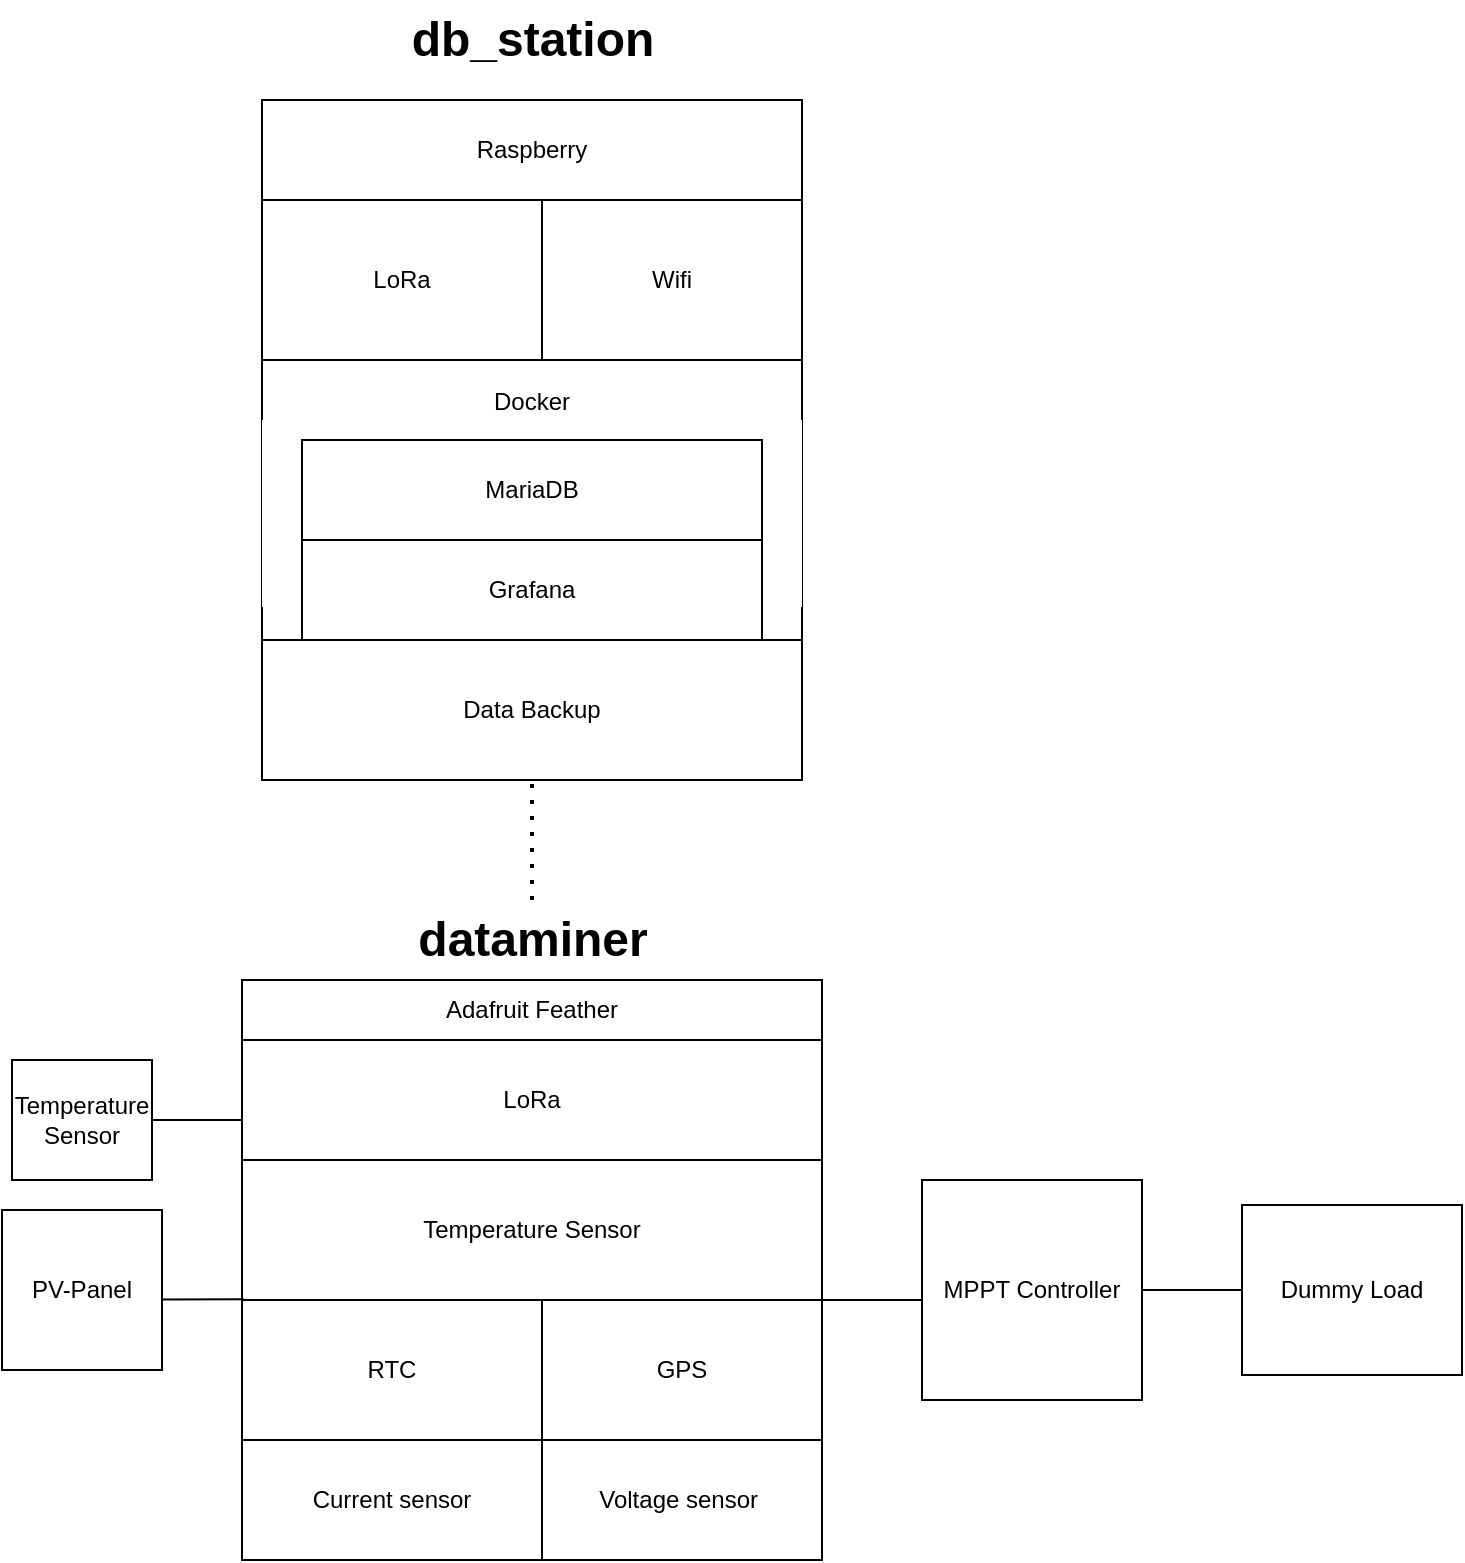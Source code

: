 <mxfile version="26.0.6">
  <diagram name="Seite-1" id="BE8__RhevHqMrVFNeZgM">
    <mxGraphModel dx="1434" dy="826" grid="1" gridSize="10" guides="1" tooltips="1" connect="1" arrows="1" fold="1" page="1" pageScale="1" pageWidth="827" pageHeight="1169" math="0" shadow="0">
      <root>
        <mxCell id="0" />
        <mxCell id="1" parent="0" />
        <mxCell id="WdBgpAkO0LIkwbje5S_M-1" value="" style="whiteSpace=wrap;html=1;aspect=fixed;" parent="1" vertex="1">
          <mxGeometry x="180" y="600" width="290" height="290" as="geometry" />
        </mxCell>
        <mxCell id="WdBgpAkO0LIkwbje5S_M-2" value="PV-Panel" style="whiteSpace=wrap;html=1;aspect=fixed;" parent="1" vertex="1">
          <mxGeometry x="60" y="715" width="80" height="80" as="geometry" />
        </mxCell>
        <mxCell id="WdBgpAkO0LIkwbje5S_M-3" value="Adafruit Feather" style="rounded=0;whiteSpace=wrap;html=1;" parent="1" vertex="1">
          <mxGeometry x="180" y="600" width="290" height="30" as="geometry" />
        </mxCell>
        <mxCell id="WdBgpAkO0LIkwbje5S_M-4" value="MPPT Controller" style="rounded=0;whiteSpace=wrap;html=1;" parent="1" vertex="1">
          <mxGeometry x="520" y="700" width="110" height="110" as="geometry" />
        </mxCell>
        <mxCell id="WdBgpAkO0LIkwbje5S_M-5" value="Dummy Load" style="rounded=0;whiteSpace=wrap;html=1;" parent="1" vertex="1">
          <mxGeometry x="680" y="712.5" width="110" height="85" as="geometry" />
        </mxCell>
        <mxCell id="WdBgpAkO0LIkwbje5S_M-6" value="Temperature Sensor" style="rounded=0;whiteSpace=wrap;html=1;" parent="1" vertex="1">
          <mxGeometry x="65" y="640" width="70" height="60" as="geometry" />
        </mxCell>
        <mxCell id="WdBgpAkO0LIkwbje5S_M-7" value="LoRa" style="rounded=0;whiteSpace=wrap;html=1;" parent="1" vertex="1">
          <mxGeometry x="180" y="630" width="290" height="60" as="geometry" />
        </mxCell>
        <mxCell id="WdBgpAkO0LIkwbje5S_M-8" value="Current sensor" style="rounded=0;whiteSpace=wrap;html=1;" parent="1" vertex="1">
          <mxGeometry x="180" y="830" width="150" height="60" as="geometry" />
        </mxCell>
        <mxCell id="WdBgpAkO0LIkwbje5S_M-9" value="Voltage sensor&amp;nbsp;" style="rounded=0;whiteSpace=wrap;html=1;" parent="1" vertex="1">
          <mxGeometry x="330" y="830" width="140" height="60" as="geometry" />
        </mxCell>
        <mxCell id="WdBgpAkO0LIkwbje5S_M-10" value="" style="whiteSpace=wrap;html=1;aspect=fixed;" parent="1" vertex="1">
          <mxGeometry x="190" y="160" width="270" height="270" as="geometry" />
        </mxCell>
        <mxCell id="WdBgpAkO0LIkwbje5S_M-11" value="Raspberry" style="rounded=0;whiteSpace=wrap;html=1;" parent="1" vertex="1">
          <mxGeometry x="190" y="160" width="270" height="50" as="geometry" />
        </mxCell>
        <mxCell id="WdBgpAkO0LIkwbje5S_M-12" value="LoRa" style="rounded=0;whiteSpace=wrap;html=1;" parent="1" vertex="1">
          <mxGeometry x="190" y="210" width="140" height="80" as="geometry" />
        </mxCell>
        <mxCell id="WdBgpAkO0LIkwbje5S_M-13" value="Temperature Sensor" style="rounded=0;whiteSpace=wrap;html=1;" parent="1" vertex="1">
          <mxGeometry x="180" y="690" width="290" height="70" as="geometry" />
        </mxCell>
        <mxCell id="WdBgpAkO0LIkwbje5S_M-14" value="Wifi" style="rounded=0;whiteSpace=wrap;html=1;" parent="1" vertex="1">
          <mxGeometry x="330" y="210" width="130" height="80" as="geometry" />
        </mxCell>
        <mxCell id="WdBgpAkO0LIkwbje5S_M-16" value="Data Backup" style="rounded=0;whiteSpace=wrap;html=1;" parent="1" vertex="1">
          <mxGeometry x="190" y="430" width="270" height="70" as="geometry" />
        </mxCell>
        <mxCell id="WdBgpAkO0LIkwbje5S_M-17" value="" style="endArrow=none;html=1;rounded=0;" parent="1" edge="1">
          <mxGeometry width="50" height="50" relative="1" as="geometry">
            <mxPoint x="470" y="760" as="sourcePoint" />
            <mxPoint x="520" y="760" as="targetPoint" />
          </mxGeometry>
        </mxCell>
        <mxCell id="WdBgpAkO0LIkwbje5S_M-18" value="" style="endArrow=none;html=1;rounded=0;entryX=0;entryY=0.5;entryDx=0;entryDy=0;" parent="1" source="WdBgpAkO0LIkwbje5S_M-4" target="WdBgpAkO0LIkwbje5S_M-5" edge="1">
          <mxGeometry width="50" height="50" relative="1" as="geometry">
            <mxPoint x="630" y="760" as="sourcePoint" />
            <mxPoint x="430" y="730" as="targetPoint" />
          </mxGeometry>
        </mxCell>
        <mxCell id="WdBgpAkO0LIkwbje5S_M-19" value="" style="endArrow=none;html=1;rounded=0;entryX=0.003;entryY=0.534;entryDx=0;entryDy=0;entryPerimeter=0;" parent="1" edge="1">
          <mxGeometry width="50" height="50" relative="1" as="geometry">
            <mxPoint x="140" y="759.81" as="sourcePoint" />
            <mxPoint x="180.87" y="759.67" as="targetPoint" />
          </mxGeometry>
        </mxCell>
        <mxCell id="WdBgpAkO0LIkwbje5S_M-20" value="" style="endArrow=none;html=1;rounded=0;entryX=1;entryY=0.5;entryDx=0;entryDy=0;" parent="1" target="WdBgpAkO0LIkwbje5S_M-6" edge="1">
          <mxGeometry width="50" height="50" relative="1" as="geometry">
            <mxPoint x="180" y="670" as="sourcePoint" />
            <mxPoint x="250" y="700" as="targetPoint" />
          </mxGeometry>
        </mxCell>
        <mxCell id="WdBgpAkO0LIkwbje5S_M-21" value="" style="endArrow=none;dashed=1;html=1;dashPattern=1 3;strokeWidth=2;rounded=0;exitX=0.5;exitY=0;exitDx=0;exitDy=0;" parent="1" source="WKufpP9nJJWYC2W3cmYn-3" edge="1">
          <mxGeometry width="50" height="50" relative="1" as="geometry">
            <mxPoint x="200" y="480" as="sourcePoint" />
            <mxPoint x="325" y="500" as="targetPoint" />
          </mxGeometry>
        </mxCell>
        <mxCell id="Kj_zLqGpn1af0UbeW8zL-1" value="RTC" style="rounded=0;whiteSpace=wrap;html=1;" parent="1" vertex="1">
          <mxGeometry x="180" y="760" width="150" height="70" as="geometry" />
        </mxCell>
        <mxCell id="Kj_zLqGpn1af0UbeW8zL-2" value="GPS" style="rounded=0;whiteSpace=wrap;html=1;" parent="1" vertex="1">
          <mxGeometry x="330" y="760" width="140" height="70" as="geometry" />
        </mxCell>
        <mxCell id="ZkDRJuLRpsM6iUqheefz-1" value="Docker" style="rounded=0;whiteSpace=wrap;html=1;labelPosition=center;verticalLabelPosition=top;align=center;verticalAlign=bottom;strokeColor=none;" parent="1" vertex="1">
          <mxGeometry x="190" y="320" width="270" height="93.5" as="geometry" />
        </mxCell>
        <mxCell id="WdBgpAkO0LIkwbje5S_M-15" value="MariaDB" style="rounded=0;whiteSpace=wrap;html=1;" parent="1" vertex="1">
          <mxGeometry x="210" y="330" width="230" height="50" as="geometry" />
        </mxCell>
        <mxCell id="YRDDwKkrEsvYfwM0_Lnx-1" value="Grafana" style="rounded=0;whiteSpace=wrap;html=1;" parent="1" vertex="1">
          <mxGeometry x="210" y="380" width="230" height="50" as="geometry" />
        </mxCell>
        <mxCell id="WKufpP9nJJWYC2W3cmYn-2" value="db_station" style="text;strokeColor=none;fillColor=none;html=1;fontSize=24;fontStyle=1;verticalAlign=middle;align=center;" vertex="1" parent="1">
          <mxGeometry x="275" y="110" width="100" height="40" as="geometry" />
        </mxCell>
        <mxCell id="WKufpP9nJJWYC2W3cmYn-3" value="dataminer" style="text;strokeColor=none;fillColor=none;html=1;fontSize=24;fontStyle=1;verticalAlign=middle;align=center;" vertex="1" parent="1">
          <mxGeometry x="275" y="560" width="100" height="40" as="geometry" />
        </mxCell>
      </root>
    </mxGraphModel>
  </diagram>
</mxfile>

